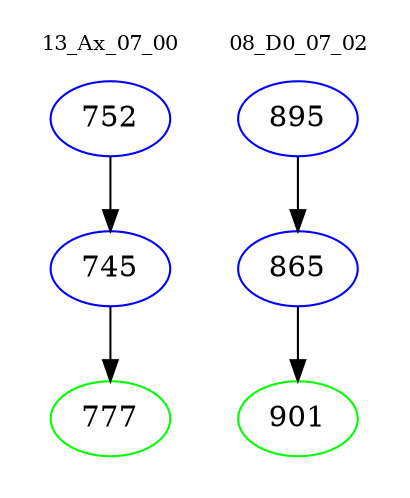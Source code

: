 digraph{
subgraph cluster_0 {
color = white
label = "13_Ax_07_00";
fontsize=10;
T0_752 [label="752", color="blue"]
T0_752 -> T0_745 [color="black"]
T0_745 [label="745", color="blue"]
T0_745 -> T0_777 [color="black"]
T0_777 [label="777", color="green"]
}
subgraph cluster_1 {
color = white
label = "08_D0_07_02";
fontsize=10;
T1_895 [label="895", color="blue"]
T1_895 -> T1_865 [color="black"]
T1_865 [label="865", color="blue"]
T1_865 -> T1_901 [color="black"]
T1_901 [label="901", color="green"]
}
}
